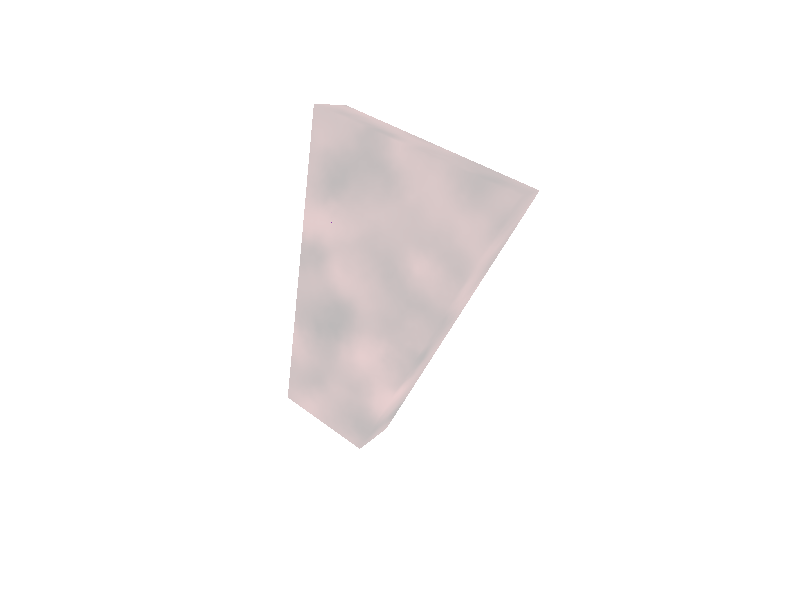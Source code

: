 #include "textures.inc"
#include "colors.inc"

background { color White }

union {
   prism {
      linear_spline
      linear_sweep
      0, 0.5,
      5,
      <1.05, 2>, <0.5, -1>, <-0.5, -1>, <-1.05, 2>, <1.05, 2>
      scale 1
      translate z*3.5
      rotate y*200
   }
   rotate x*90
   
   texture { PinkAlabaster }
}

global_settings {
   adc_bailout 0.00392157
   assumed_gamma 1.5
   noise_generator 2
}

light_source {
   <-23.4517, 24.0435, 8.91456>, rgb <1, 1, 1>
}

camera {
   perspective
   location <-4.50851, 5.29108, 4.95581>
   sky <0, 1, 0>
   direction <0, 0, 1>
   right <1.33333, 0, 0>
   up <0, 1, 0>
   look_at <-1.63868, 3.73218, 0.230203>
}